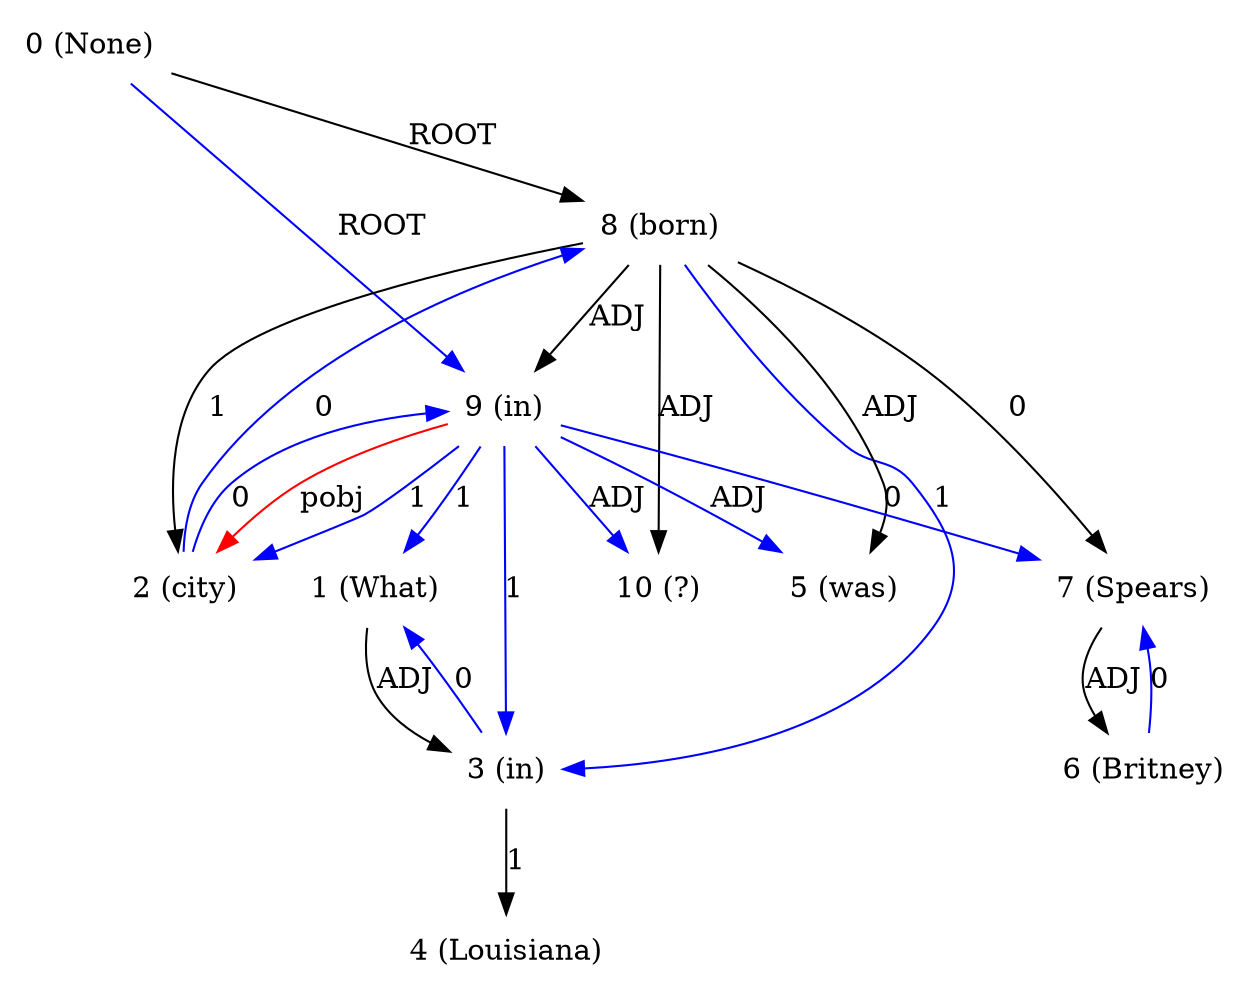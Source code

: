 digraph G{
edge [dir=forward]
node [shape=plaintext]

0 [label="0 (None)"]
0 -> 8 [label="ROOT"]
0 -> 9 [label="ROOT", color="blue"]
1 [label="1 (What)"]
1 -> 3 [label="ADJ"]
2 [label="2 (city)"]
2 -> 9 [label="0", color="blue"]
2 -> 8 [label="0", color="blue"]
9 -> 2 [label="pobj", color="red"]
3 [label="3 (in)"]
3 -> 4 [label="1"]
3 -> 1 [label="0", color="blue"]
4 [label="4 (Louisiana)"]
5 [label="5 (was)"]
6 [label="6 (Britney)"]
6 -> 7 [label="0", color="blue"]
7 [label="7 (Spears)"]
7 -> 6 [label="ADJ"]
8 [label="8 (born)"]
8 -> 2 [label="1"]
8 -> 3 [label="1", color="blue"]
8 -> 7 [label="0"]
8 -> 5 [label="ADJ"]
8 -> 9 [label="ADJ"]
8 -> 10 [label="ADJ"]
9 [label="9 (in)"]
9 -> 2 [label="1", color="blue"]
9 -> 3 [label="1", color="blue"]
9 -> 1 [label="1", color="blue"]
9 -> 7 [label="0", color="blue"]
9 -> 10 [label="ADJ", color="blue"]
9 -> 5 [label="ADJ", color="blue"]
10 [label="10 (?)"]
}
